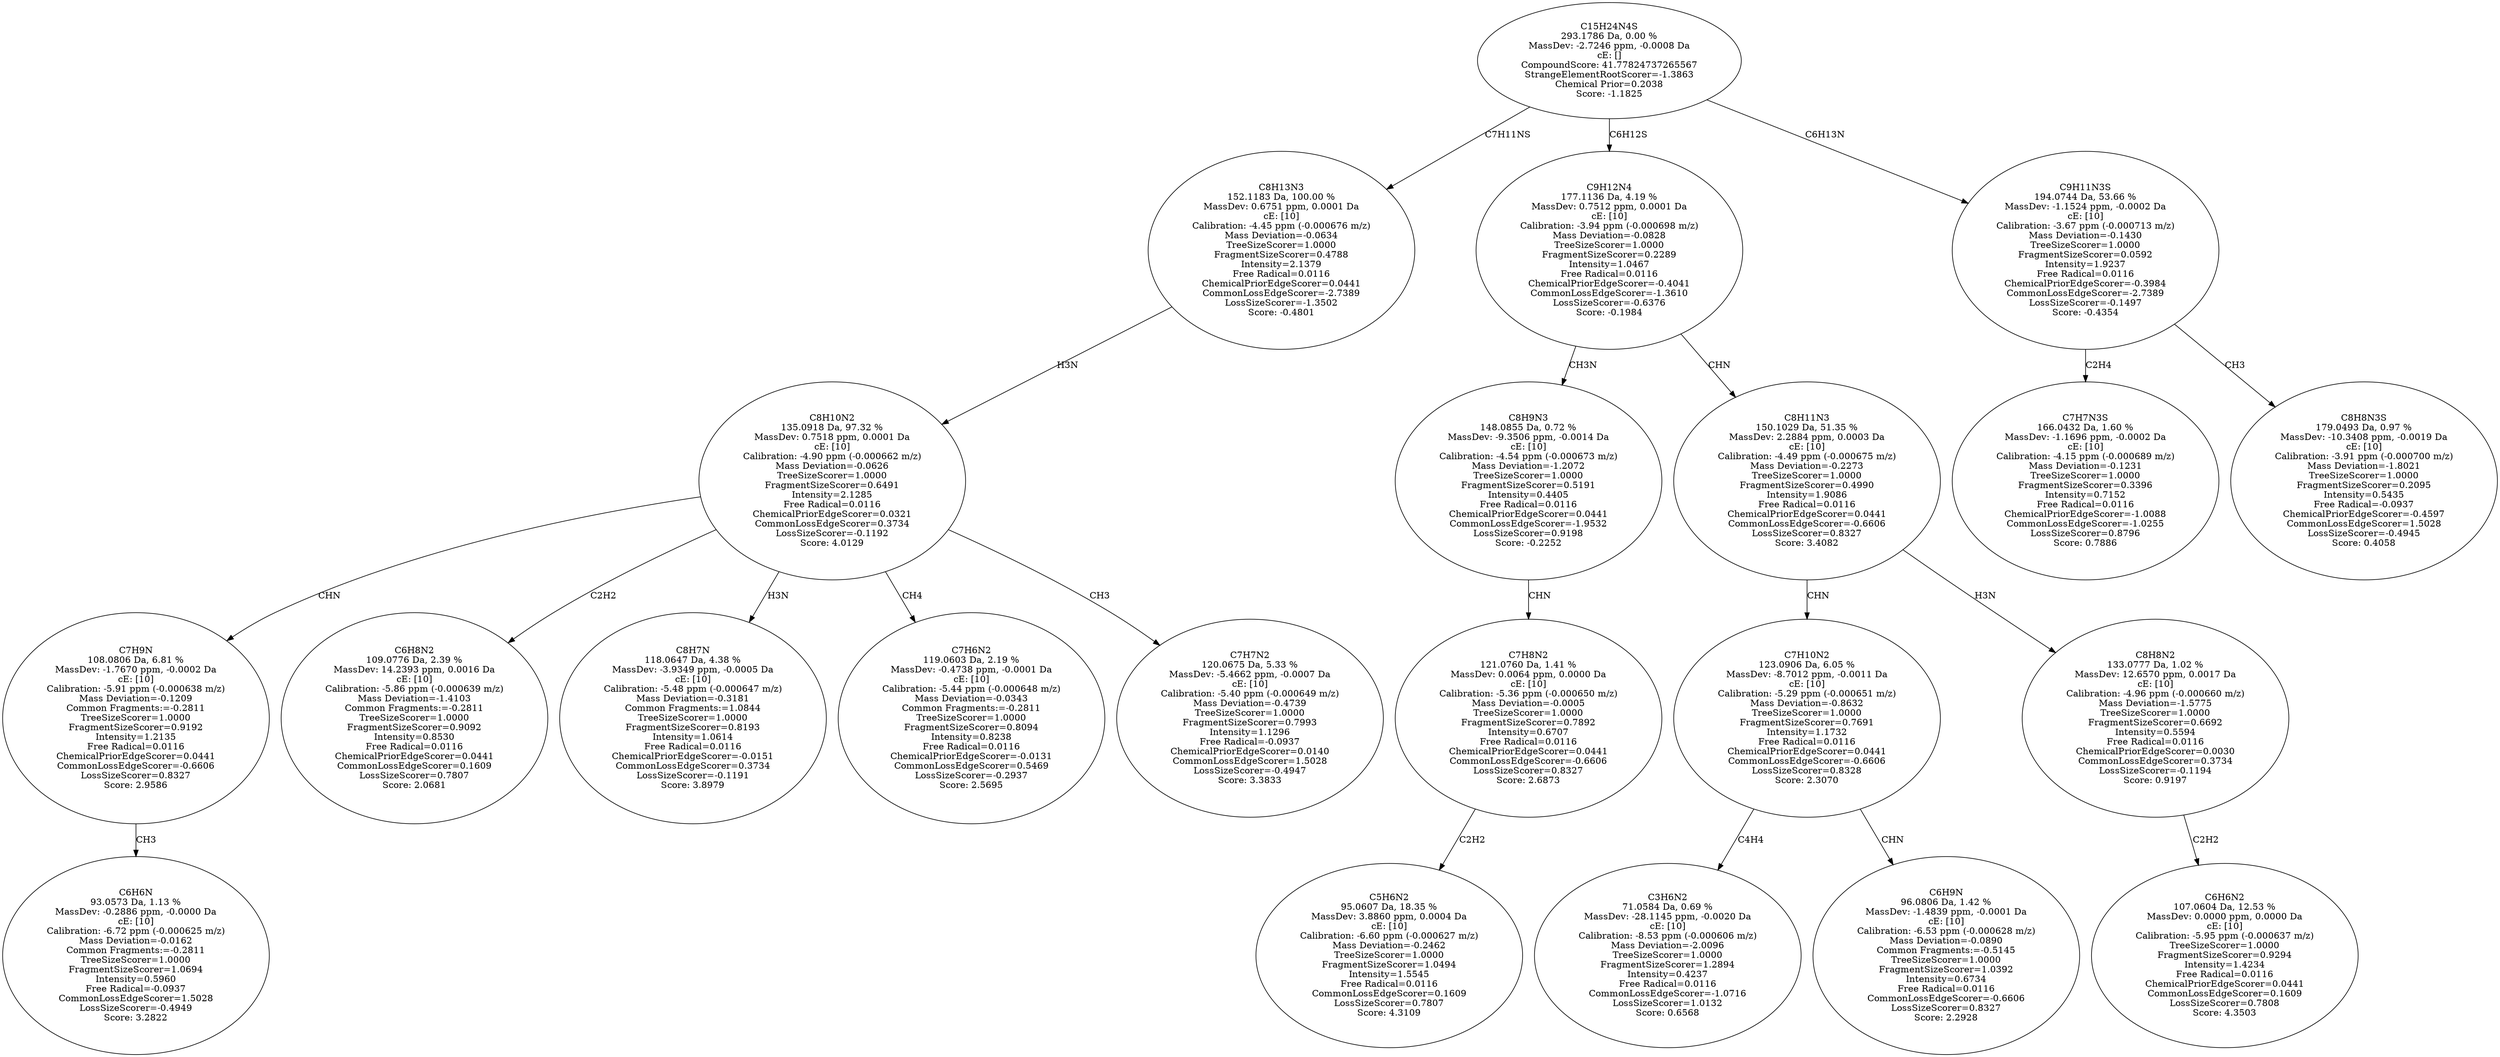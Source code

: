 strict digraph {
v1 [label="C6H6N\n93.0573 Da, 1.13 %\nMassDev: -0.2886 ppm, -0.0000 Da\ncE: [10]\nCalibration: -6.72 ppm (-0.000625 m/z)\nMass Deviation=-0.0162\nCommon Fragments:=-0.2811\nTreeSizeScorer=1.0000\nFragmentSizeScorer=1.0694\nIntensity=0.5960\nFree Radical=-0.0937\nCommonLossEdgeScorer=1.5028\nLossSizeScorer=-0.4949\nScore: 3.2822"];
v2 [label="C7H9N\n108.0806 Da, 6.81 %\nMassDev: -1.7670 ppm, -0.0002 Da\ncE: [10]\nCalibration: -5.91 ppm (-0.000638 m/z)\nMass Deviation=-0.1209\nCommon Fragments:=-0.2811\nTreeSizeScorer=1.0000\nFragmentSizeScorer=0.9192\nIntensity=1.2135\nFree Radical=0.0116\nChemicalPriorEdgeScorer=0.0441\nCommonLossEdgeScorer=-0.6606\nLossSizeScorer=0.8327\nScore: 2.9586"];
v3 [label="C6H8N2\n109.0776 Da, 2.39 %\nMassDev: 14.2393 ppm, 0.0016 Da\ncE: [10]\nCalibration: -5.86 ppm (-0.000639 m/z)\nMass Deviation=-1.4103\nCommon Fragments:=-0.2811\nTreeSizeScorer=1.0000\nFragmentSizeScorer=0.9092\nIntensity=0.8530\nFree Radical=0.0116\nChemicalPriorEdgeScorer=0.0441\nCommonLossEdgeScorer=0.1609\nLossSizeScorer=0.7807\nScore: 2.0681"];
v4 [label="C8H7N\n118.0647 Da, 4.38 %\nMassDev: -3.9349 ppm, -0.0005 Da\ncE: [10]\nCalibration: -5.48 ppm (-0.000647 m/z)\nMass Deviation=-0.3181\nCommon Fragments:=1.0844\nTreeSizeScorer=1.0000\nFragmentSizeScorer=0.8193\nIntensity=1.0614\nFree Radical=0.0116\nChemicalPriorEdgeScorer=-0.0151\nCommonLossEdgeScorer=0.3734\nLossSizeScorer=-0.1191\nScore: 3.8979"];
v5 [label="C7H6N2\n119.0603 Da, 2.19 %\nMassDev: -0.4738 ppm, -0.0001 Da\ncE: [10]\nCalibration: -5.44 ppm (-0.000648 m/z)\nMass Deviation=-0.0343\nCommon Fragments:=-0.2811\nTreeSizeScorer=1.0000\nFragmentSizeScorer=0.8094\nIntensity=0.8238\nFree Radical=0.0116\nChemicalPriorEdgeScorer=-0.0131\nCommonLossEdgeScorer=0.5469\nLossSizeScorer=-0.2937\nScore: 2.5695"];
v6 [label="C7H7N2\n120.0675 Da, 5.33 %\nMassDev: -5.4662 ppm, -0.0007 Da\ncE: [10]\nCalibration: -5.40 ppm (-0.000649 m/z)\nMass Deviation=-0.4739\nTreeSizeScorer=1.0000\nFragmentSizeScorer=0.7993\nIntensity=1.1296\nFree Radical=-0.0937\nChemicalPriorEdgeScorer=0.0140\nCommonLossEdgeScorer=1.5028\nLossSizeScorer=-0.4947\nScore: 3.3833"];
v7 [label="C8H10N2\n135.0918 Da, 97.32 %\nMassDev: 0.7518 ppm, 0.0001 Da\ncE: [10]\nCalibration: -4.90 ppm (-0.000662 m/z)\nMass Deviation=-0.0626\nTreeSizeScorer=1.0000\nFragmentSizeScorer=0.6491\nIntensity=2.1285\nFree Radical=0.0116\nChemicalPriorEdgeScorer=0.0321\nCommonLossEdgeScorer=0.3734\nLossSizeScorer=-0.1192\nScore: 4.0129"];
v8 [label="C8H13N3\n152.1183 Da, 100.00 %\nMassDev: 0.6751 ppm, 0.0001 Da\ncE: [10]\nCalibration: -4.45 ppm (-0.000676 m/z)\nMass Deviation=-0.0634\nTreeSizeScorer=1.0000\nFragmentSizeScorer=0.4788\nIntensity=2.1379\nFree Radical=0.0116\nChemicalPriorEdgeScorer=0.0441\nCommonLossEdgeScorer=-2.7389\nLossSizeScorer=-1.3502\nScore: -0.4801"];
v9 [label="C5H6N2\n95.0607 Da, 18.35 %\nMassDev: 3.8860 ppm, 0.0004 Da\ncE: [10]\nCalibration: -6.60 ppm (-0.000627 m/z)\nMass Deviation=-0.2462\nTreeSizeScorer=1.0000\nFragmentSizeScorer=1.0494\nIntensity=1.5545\nFree Radical=0.0116\nCommonLossEdgeScorer=0.1609\nLossSizeScorer=0.7807\nScore: 4.3109"];
v10 [label="C7H8N2\n121.0760 Da, 1.41 %\nMassDev: 0.0064 ppm, 0.0000 Da\ncE: [10]\nCalibration: -5.36 ppm (-0.000650 m/z)\nMass Deviation=-0.0005\nTreeSizeScorer=1.0000\nFragmentSizeScorer=0.7892\nIntensity=0.6707\nFree Radical=0.0116\nChemicalPriorEdgeScorer=0.0441\nCommonLossEdgeScorer=-0.6606\nLossSizeScorer=0.8327\nScore: 2.6873"];
v11 [label="C8H9N3\n148.0855 Da, 0.72 %\nMassDev: -9.3506 ppm, -0.0014 Da\ncE: [10]\nCalibration: -4.54 ppm (-0.000673 m/z)\nMass Deviation=-1.2072\nTreeSizeScorer=1.0000\nFragmentSizeScorer=0.5191\nIntensity=0.4405\nFree Radical=0.0116\nChemicalPriorEdgeScorer=0.0441\nCommonLossEdgeScorer=-1.9532\nLossSizeScorer=0.9198\nScore: -0.2252"];
v12 [label="C3H6N2\n71.0584 Da, 0.69 %\nMassDev: -28.1145 ppm, -0.0020 Da\ncE: [10]\nCalibration: -8.53 ppm (-0.000606 m/z)\nMass Deviation=-2.0096\nTreeSizeScorer=1.0000\nFragmentSizeScorer=1.2894\nIntensity=0.4237\nFree Radical=0.0116\nCommonLossEdgeScorer=-1.0716\nLossSizeScorer=1.0132\nScore: 0.6568"];
v13 [label="C6H9N\n96.0806 Da, 1.42 %\nMassDev: -1.4839 ppm, -0.0001 Da\ncE: [10]\nCalibration: -6.53 ppm (-0.000628 m/z)\nMass Deviation=-0.0890\nCommon Fragments:=-0.5145\nTreeSizeScorer=1.0000\nFragmentSizeScorer=1.0392\nIntensity=0.6734\nFree Radical=0.0116\nCommonLossEdgeScorer=-0.6606\nLossSizeScorer=0.8327\nScore: 2.2928"];
v14 [label="C7H10N2\n123.0906 Da, 6.05 %\nMassDev: -8.7012 ppm, -0.0011 Da\ncE: [10]\nCalibration: -5.29 ppm (-0.000651 m/z)\nMass Deviation=-0.8632\nTreeSizeScorer=1.0000\nFragmentSizeScorer=0.7691\nIntensity=1.1732\nFree Radical=0.0116\nChemicalPriorEdgeScorer=0.0441\nCommonLossEdgeScorer=-0.6606\nLossSizeScorer=0.8328\nScore: 2.3070"];
v15 [label="C6H6N2\n107.0604 Da, 12.53 %\nMassDev: 0.0000 ppm, 0.0000 Da\ncE: [10]\nCalibration: -5.95 ppm (-0.000637 m/z)\nTreeSizeScorer=1.0000\nFragmentSizeScorer=0.9294\nIntensity=1.4234\nFree Radical=0.0116\nChemicalPriorEdgeScorer=0.0441\nCommonLossEdgeScorer=0.1609\nLossSizeScorer=0.7808\nScore: 4.3503"];
v16 [label="C8H8N2\n133.0777 Da, 1.02 %\nMassDev: 12.6570 ppm, 0.0017 Da\ncE: [10]\nCalibration: -4.96 ppm (-0.000660 m/z)\nMass Deviation=-1.5775\nTreeSizeScorer=1.0000\nFragmentSizeScorer=0.6692\nIntensity=0.5594\nFree Radical=0.0116\nChemicalPriorEdgeScorer=0.0030\nCommonLossEdgeScorer=0.3734\nLossSizeScorer=-0.1194\nScore: 0.9197"];
v17 [label="C8H11N3\n150.1029 Da, 51.35 %\nMassDev: 2.2884 ppm, 0.0003 Da\ncE: [10]\nCalibration: -4.49 ppm (-0.000675 m/z)\nMass Deviation=-0.2273\nTreeSizeScorer=1.0000\nFragmentSizeScorer=0.4990\nIntensity=1.9086\nFree Radical=0.0116\nChemicalPriorEdgeScorer=0.0441\nCommonLossEdgeScorer=-0.6606\nLossSizeScorer=0.8327\nScore: 3.4082"];
v18 [label="C9H12N4\n177.1136 Da, 4.19 %\nMassDev: 0.7512 ppm, 0.0001 Da\ncE: [10]\nCalibration: -3.94 ppm (-0.000698 m/z)\nMass Deviation=-0.0828\nTreeSizeScorer=1.0000\nFragmentSizeScorer=0.2289\nIntensity=1.0467\nFree Radical=0.0116\nChemicalPriorEdgeScorer=-0.4041\nCommonLossEdgeScorer=-1.3610\nLossSizeScorer=-0.6376\nScore: -0.1984"];
v19 [label="C7H7N3S\n166.0432 Da, 1.60 %\nMassDev: -1.1696 ppm, -0.0002 Da\ncE: [10]\nCalibration: -4.15 ppm (-0.000689 m/z)\nMass Deviation=-0.1231\nTreeSizeScorer=1.0000\nFragmentSizeScorer=0.3396\nIntensity=0.7152\nFree Radical=0.0116\nChemicalPriorEdgeScorer=-1.0088\nCommonLossEdgeScorer=-1.0255\nLossSizeScorer=0.8796\nScore: 0.7886"];
v20 [label="C8H8N3S\n179.0493 Da, 0.97 %\nMassDev: -10.3408 ppm, -0.0019 Da\ncE: [10]\nCalibration: -3.91 ppm (-0.000700 m/z)\nMass Deviation=-1.8021\nTreeSizeScorer=1.0000\nFragmentSizeScorer=0.2095\nIntensity=0.5435\nFree Radical=-0.0937\nChemicalPriorEdgeScorer=-0.4597\nCommonLossEdgeScorer=1.5028\nLossSizeScorer=-0.4945\nScore: 0.4058"];
v21 [label="C9H11N3S\n194.0744 Da, 53.66 %\nMassDev: -1.1524 ppm, -0.0002 Da\ncE: [10]\nCalibration: -3.67 ppm (-0.000713 m/z)\nMass Deviation=-0.1430\nTreeSizeScorer=1.0000\nFragmentSizeScorer=0.0592\nIntensity=1.9237\nFree Radical=0.0116\nChemicalPriorEdgeScorer=-0.3984\nCommonLossEdgeScorer=-2.7389\nLossSizeScorer=-0.1497\nScore: -0.4354"];
v22 [label="C15H24N4S\n293.1786 Da, 0.00 %\nMassDev: -2.7246 ppm, -0.0008 Da\ncE: []\nCompoundScore: 41.77824737265567\nStrangeElementRootScorer=-1.3863\nChemical Prior=0.2038\nScore: -1.1825"];
v2 -> v1 [label="CH3"];
v7 -> v2 [label="CHN"];
v7 -> v3 [label="C2H2"];
v7 -> v4 [label="H3N"];
v7 -> v5 [label="CH4"];
v7 -> v6 [label="CH3"];
v8 -> v7 [label="H3N"];
v22 -> v8 [label="C7H11NS"];
v10 -> v9 [label="C2H2"];
v11 -> v10 [label="CHN"];
v18 -> v11 [label="CH3N"];
v14 -> v12 [label="C4H4"];
v14 -> v13 [label="CHN"];
v17 -> v14 [label="CHN"];
v16 -> v15 [label="C2H2"];
v17 -> v16 [label="H3N"];
v18 -> v17 [label="CHN"];
v22 -> v18 [label="C6H12S"];
v21 -> v19 [label="C2H4"];
v21 -> v20 [label="CH3"];
v22 -> v21 [label="C6H13N"];
}